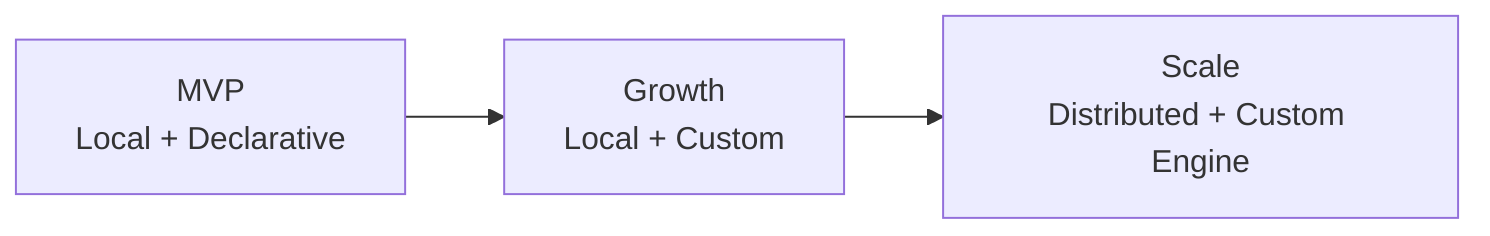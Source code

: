 ---
config:
  theme: mc
---
graph LR
    MVP[MVP<br/>Local + Declarative]
    MVP --> Growth[Growth<br/>Local + Custom]
    Growth --> Scale[Scale<br/>Distributed + Custom Engine]
